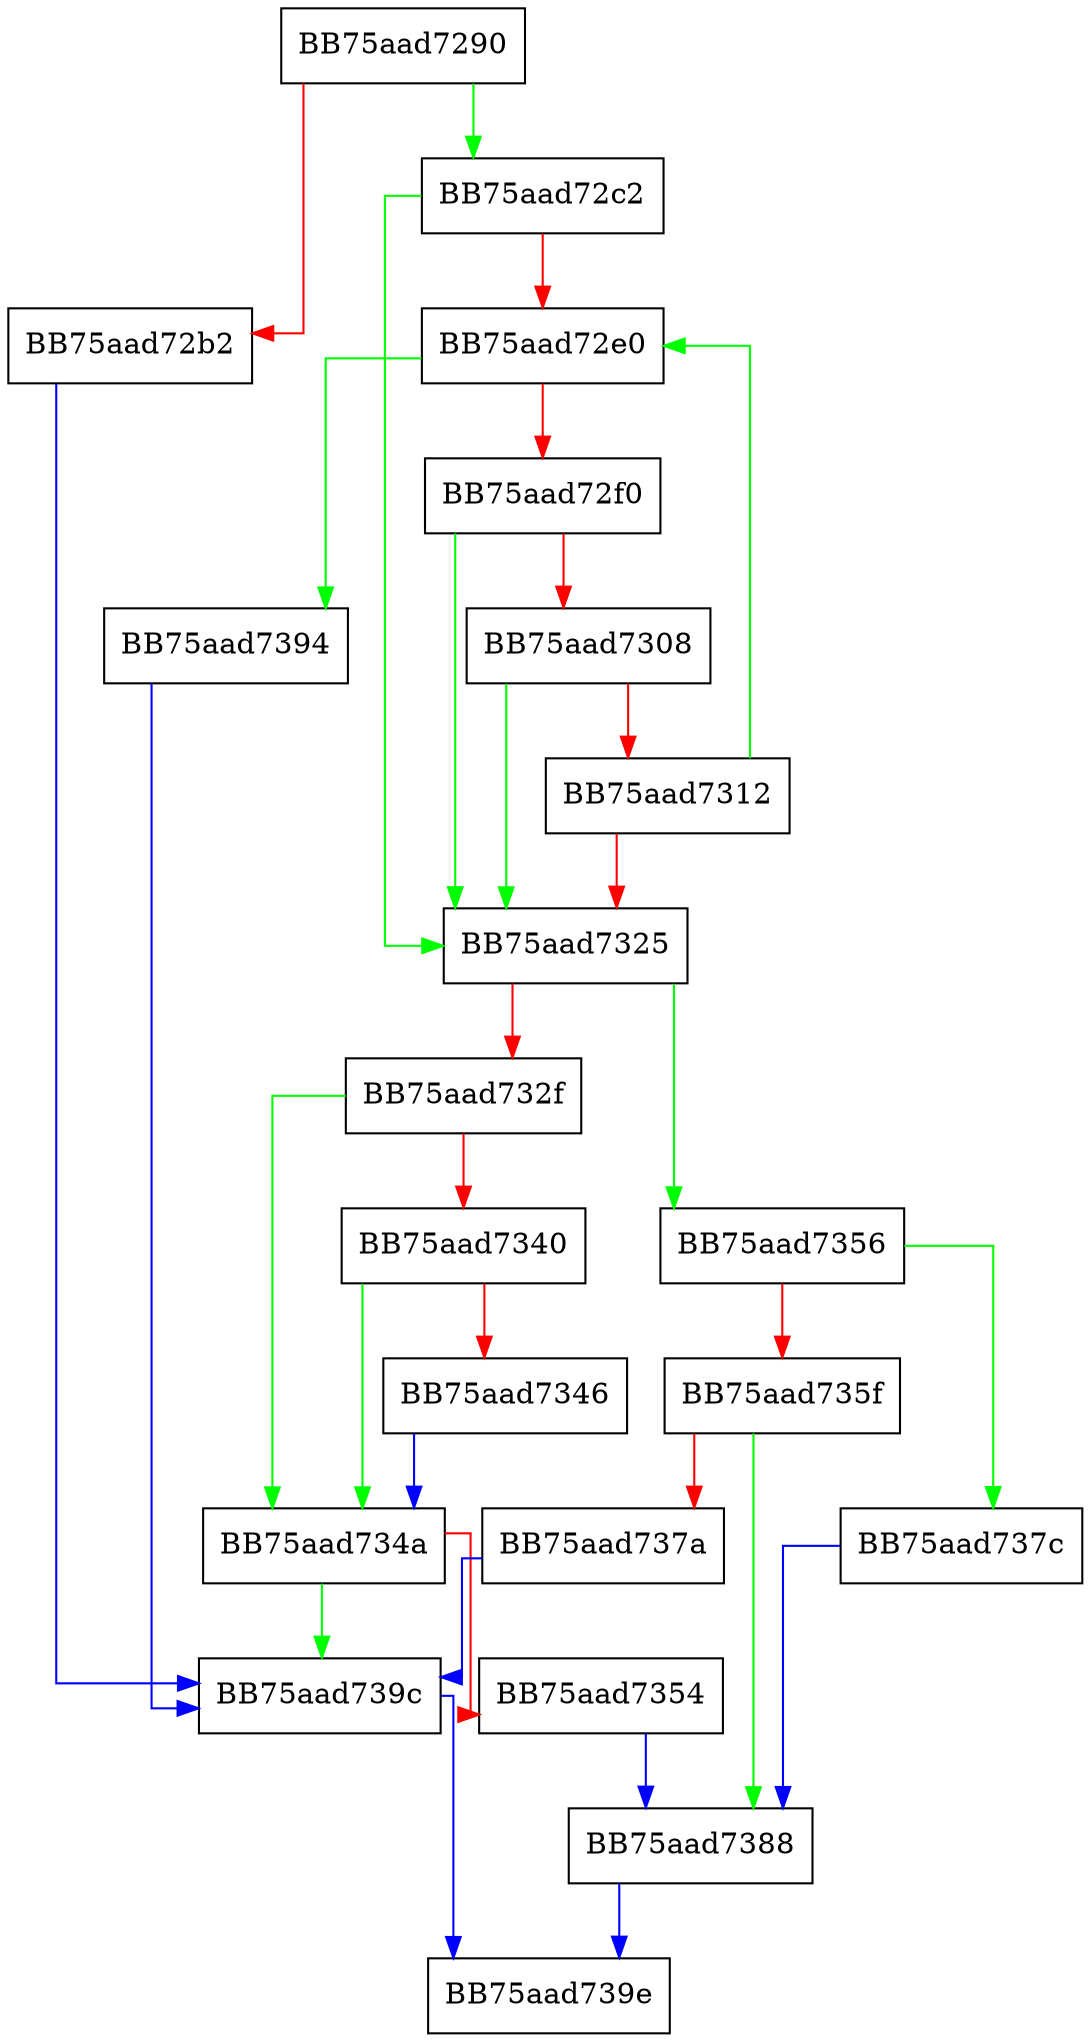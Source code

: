 digraph unwind_slow_dot_repeat {
  node [shape="box"];
  graph [splines=ortho];
  BB75aad7290 -> BB75aad72c2 [color="green"];
  BB75aad7290 -> BB75aad72b2 [color="red"];
  BB75aad72b2 -> BB75aad739c [color="blue"];
  BB75aad72c2 -> BB75aad7325 [color="green"];
  BB75aad72c2 -> BB75aad72e0 [color="red"];
  BB75aad72e0 -> BB75aad7394 [color="green"];
  BB75aad72e0 -> BB75aad72f0 [color="red"];
  BB75aad72f0 -> BB75aad7325 [color="green"];
  BB75aad72f0 -> BB75aad7308 [color="red"];
  BB75aad7308 -> BB75aad7325 [color="green"];
  BB75aad7308 -> BB75aad7312 [color="red"];
  BB75aad7312 -> BB75aad72e0 [color="green"];
  BB75aad7312 -> BB75aad7325 [color="red"];
  BB75aad7325 -> BB75aad7356 [color="green"];
  BB75aad7325 -> BB75aad732f [color="red"];
  BB75aad732f -> BB75aad734a [color="green"];
  BB75aad732f -> BB75aad7340 [color="red"];
  BB75aad7340 -> BB75aad734a [color="green"];
  BB75aad7340 -> BB75aad7346 [color="red"];
  BB75aad7346 -> BB75aad734a [color="blue"];
  BB75aad734a -> BB75aad739c [color="green"];
  BB75aad734a -> BB75aad7354 [color="red"];
  BB75aad7354 -> BB75aad7388 [color="blue"];
  BB75aad7356 -> BB75aad737c [color="green"];
  BB75aad7356 -> BB75aad735f [color="red"];
  BB75aad735f -> BB75aad7388 [color="green"];
  BB75aad735f -> BB75aad737a [color="red"];
  BB75aad737a -> BB75aad739c [color="blue"];
  BB75aad737c -> BB75aad7388 [color="blue"];
  BB75aad7388 -> BB75aad739e [color="blue"];
  BB75aad7394 -> BB75aad739c [color="blue"];
  BB75aad739c -> BB75aad739e [color="blue"];
}